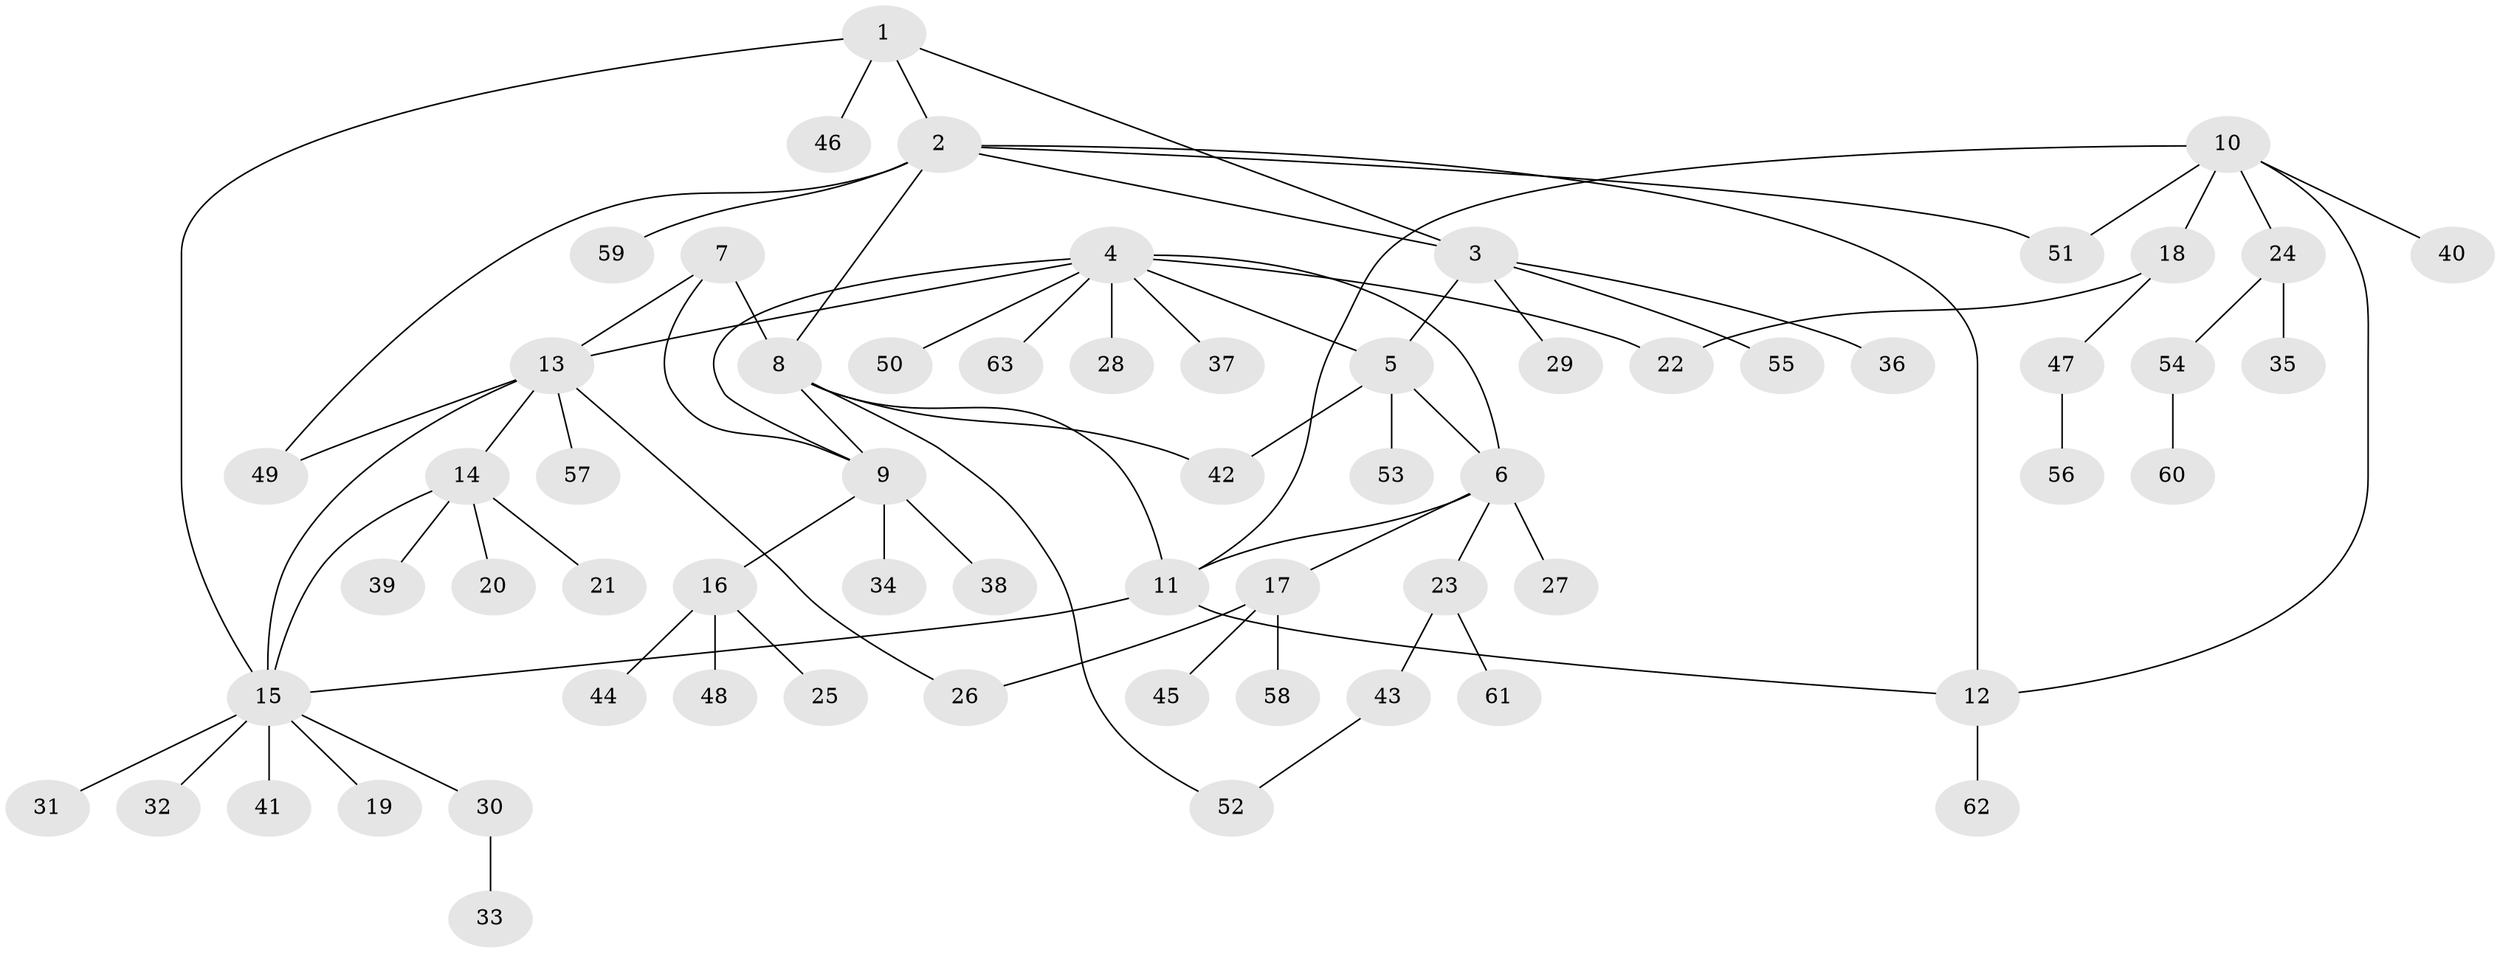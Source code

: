 // Generated by graph-tools (version 1.1) at 2025/02/03/09/25 03:02:39]
// undirected, 63 vertices, 79 edges
graph export_dot {
graph [start="1"]
  node [color=gray90,style=filled];
  1;
  2;
  3;
  4;
  5;
  6;
  7;
  8;
  9;
  10;
  11;
  12;
  13;
  14;
  15;
  16;
  17;
  18;
  19;
  20;
  21;
  22;
  23;
  24;
  25;
  26;
  27;
  28;
  29;
  30;
  31;
  32;
  33;
  34;
  35;
  36;
  37;
  38;
  39;
  40;
  41;
  42;
  43;
  44;
  45;
  46;
  47;
  48;
  49;
  50;
  51;
  52;
  53;
  54;
  55;
  56;
  57;
  58;
  59;
  60;
  61;
  62;
  63;
  1 -- 2;
  1 -- 3;
  1 -- 15;
  1 -- 46;
  2 -- 3;
  2 -- 8;
  2 -- 12;
  2 -- 49;
  2 -- 51;
  2 -- 59;
  3 -- 5;
  3 -- 29;
  3 -- 36;
  3 -- 55;
  4 -- 5;
  4 -- 6;
  4 -- 9;
  4 -- 13;
  4 -- 22;
  4 -- 28;
  4 -- 37;
  4 -- 50;
  4 -- 63;
  5 -- 6;
  5 -- 42;
  5 -- 53;
  6 -- 11;
  6 -- 17;
  6 -- 23;
  6 -- 27;
  7 -- 8;
  7 -- 9;
  7 -- 13;
  8 -- 9;
  8 -- 11;
  8 -- 42;
  8 -- 52;
  9 -- 16;
  9 -- 34;
  9 -- 38;
  10 -- 11;
  10 -- 12;
  10 -- 18;
  10 -- 24;
  10 -- 40;
  10 -- 51;
  11 -- 12;
  11 -- 15;
  12 -- 62;
  13 -- 14;
  13 -- 15;
  13 -- 26;
  13 -- 49;
  13 -- 57;
  14 -- 15;
  14 -- 20;
  14 -- 21;
  14 -- 39;
  15 -- 19;
  15 -- 30;
  15 -- 31;
  15 -- 32;
  15 -- 41;
  16 -- 25;
  16 -- 44;
  16 -- 48;
  17 -- 26;
  17 -- 45;
  17 -- 58;
  18 -- 22;
  18 -- 47;
  23 -- 43;
  23 -- 61;
  24 -- 35;
  24 -- 54;
  30 -- 33;
  43 -- 52;
  47 -- 56;
  54 -- 60;
}
